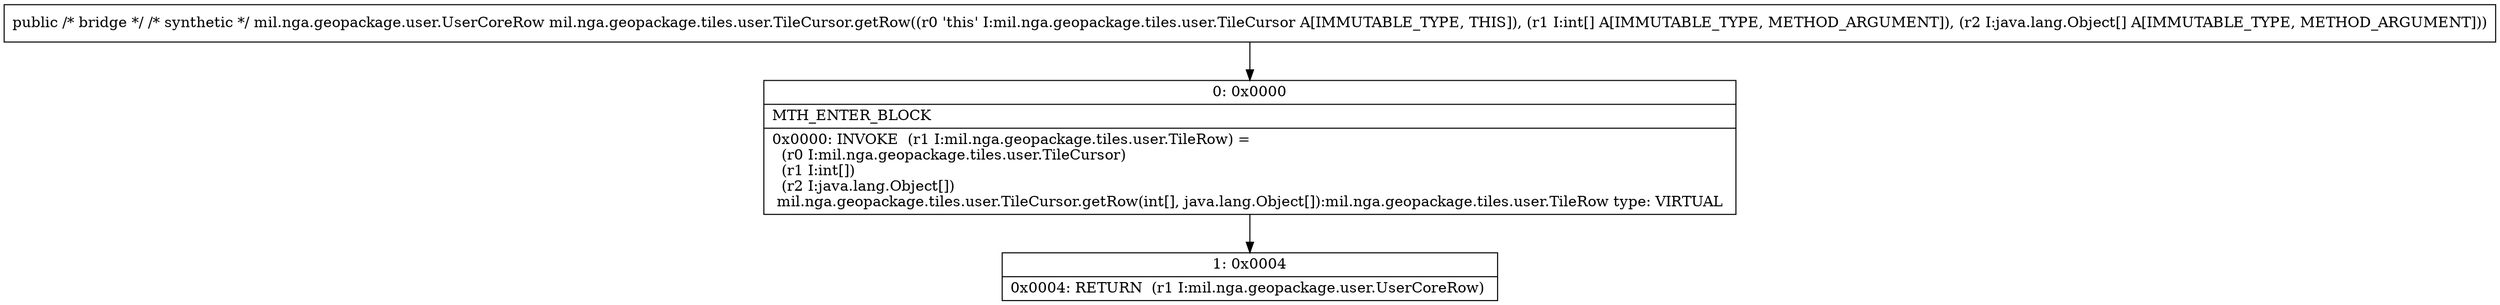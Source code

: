 digraph "CFG formil.nga.geopackage.tiles.user.TileCursor.getRow([I[Ljava\/lang\/Object;)Lmil\/nga\/geopackage\/user\/UserCoreRow;" {
Node_0 [shape=record,label="{0\:\ 0x0000|MTH_ENTER_BLOCK\l|0x0000: INVOKE  (r1 I:mil.nga.geopackage.tiles.user.TileRow) = \l  (r0 I:mil.nga.geopackage.tiles.user.TileCursor)\l  (r1 I:int[])\l  (r2 I:java.lang.Object[])\l mil.nga.geopackage.tiles.user.TileCursor.getRow(int[], java.lang.Object[]):mil.nga.geopackage.tiles.user.TileRow type: VIRTUAL \l}"];
Node_1 [shape=record,label="{1\:\ 0x0004|0x0004: RETURN  (r1 I:mil.nga.geopackage.user.UserCoreRow) \l}"];
MethodNode[shape=record,label="{public \/* bridge *\/ \/* synthetic *\/ mil.nga.geopackage.user.UserCoreRow mil.nga.geopackage.tiles.user.TileCursor.getRow((r0 'this' I:mil.nga.geopackage.tiles.user.TileCursor A[IMMUTABLE_TYPE, THIS]), (r1 I:int[] A[IMMUTABLE_TYPE, METHOD_ARGUMENT]), (r2 I:java.lang.Object[] A[IMMUTABLE_TYPE, METHOD_ARGUMENT])) }"];
MethodNode -> Node_0;
Node_0 -> Node_1;
}

